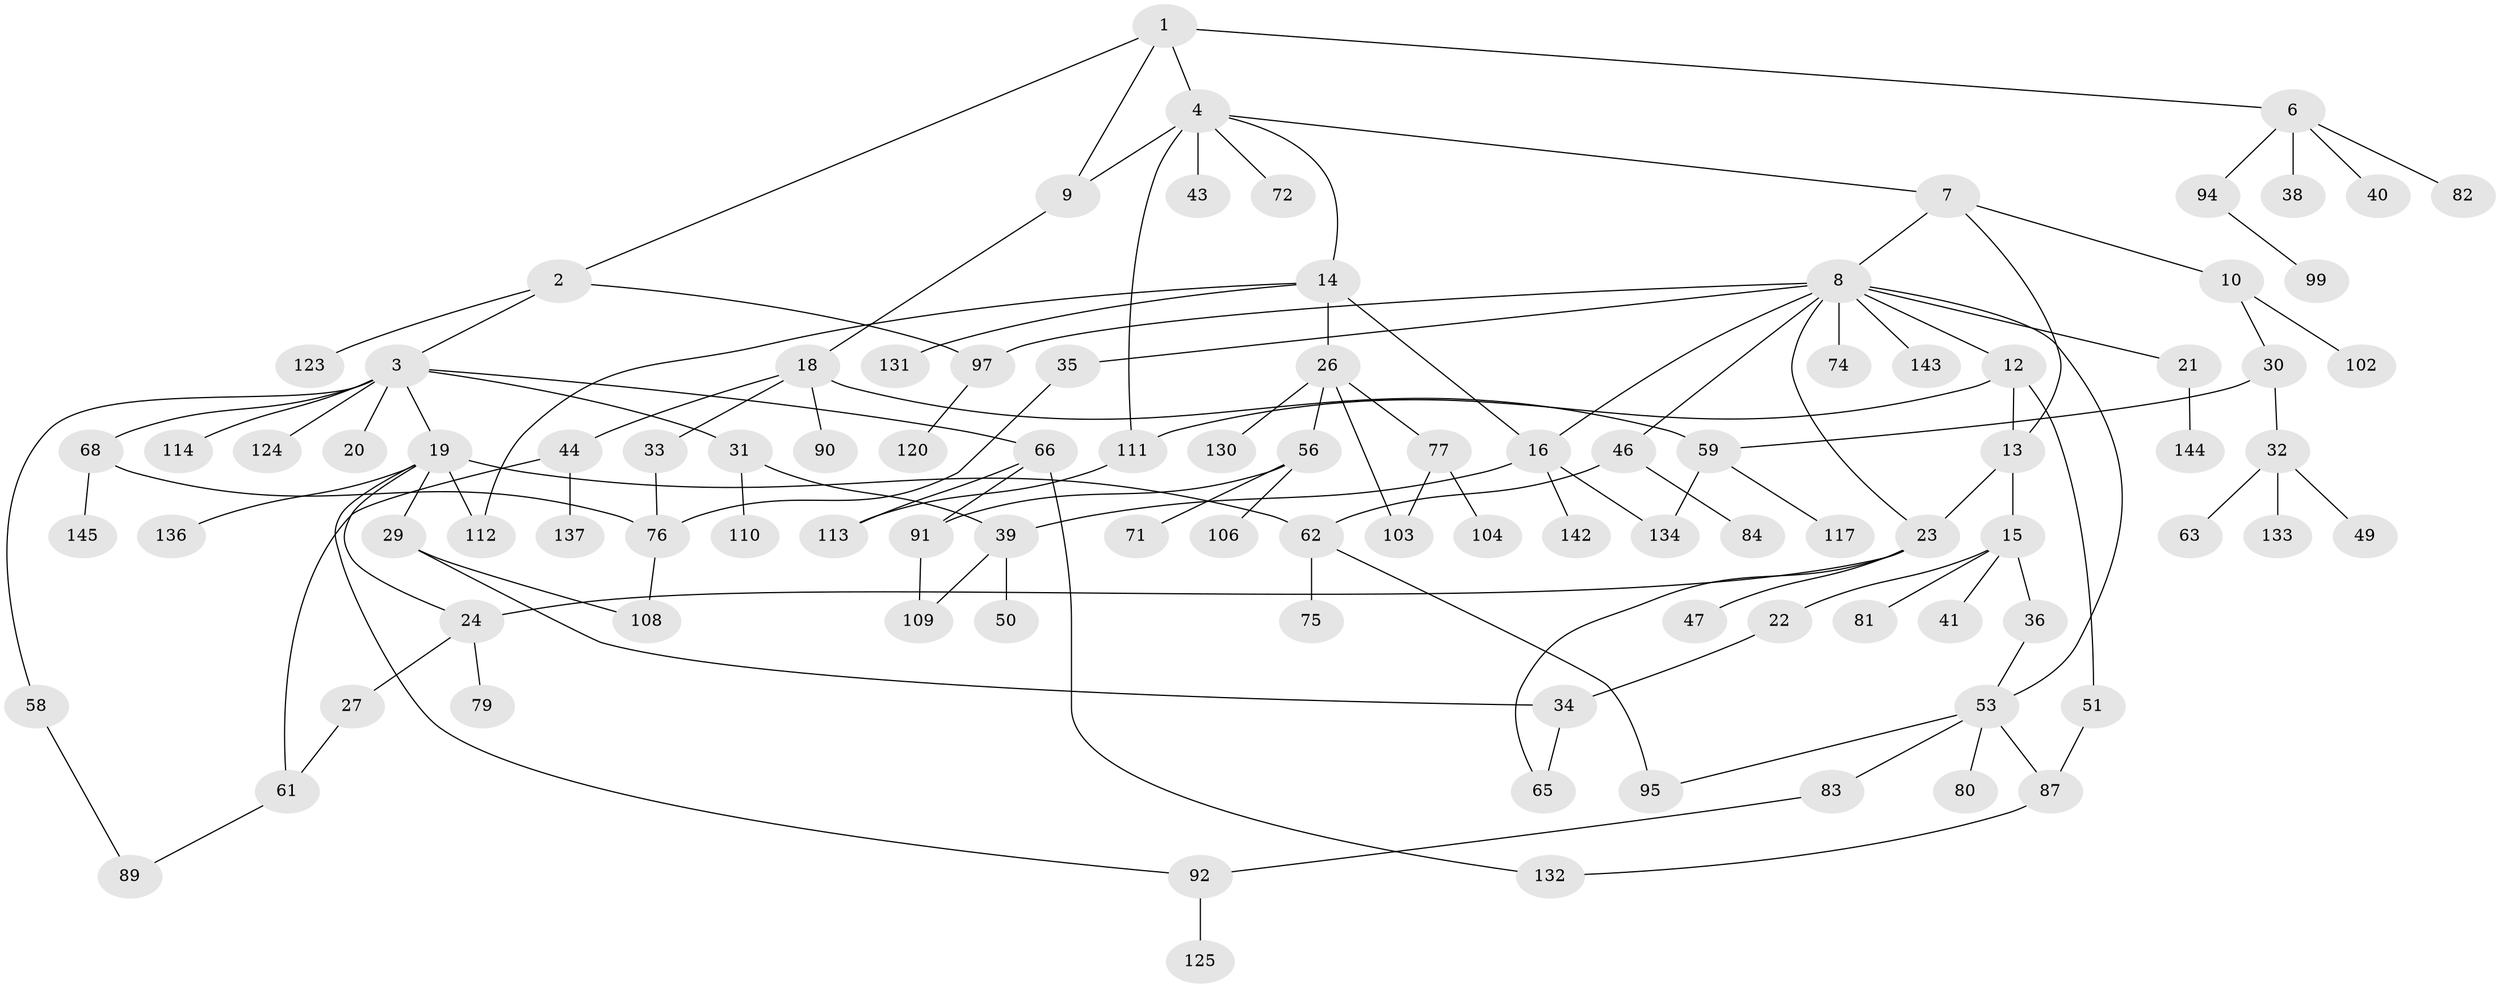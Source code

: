 // original degree distribution, {4: 0.1103448275862069, 6: 0.027586206896551724, 8: 0.013793103448275862, 5: 0.06206896551724138, 3: 0.15862068965517243, 2: 0.2413793103448276, 1: 0.38620689655172413}
// Generated by graph-tools (version 1.1) at 2025/10/02/27/25 16:10:52]
// undirected, 100 vertices, 127 edges
graph export_dot {
graph [start="1"]
  node [color=gray90,style=filled];
  1;
  2 [super="+140"];
  3 [super="+5"];
  4 [super="+126"];
  6 [super="+101"];
  7;
  8 [super="+11"];
  9 [super="+48"];
  10 [super="+119"];
  12 [super="+37"];
  13 [super="+69"];
  14 [super="+45"];
  15 [super="+60"];
  16 [super="+17"];
  18;
  19 [super="+88"];
  20 [super="+25"];
  21 [super="+122"];
  22;
  23 [super="+28"];
  24 [super="+42"];
  26 [super="+85"];
  27;
  29;
  30;
  31;
  32 [super="+54"];
  33 [super="+86"];
  34 [super="+129"];
  35 [super="+64"];
  36 [super="+107"];
  38;
  39 [super="+52"];
  40;
  41 [super="+100"];
  43;
  44 [super="+55"];
  46 [super="+78"];
  47;
  49;
  50;
  51;
  53 [super="+70"];
  56 [super="+57"];
  58 [super="+115"];
  59 [super="+73"];
  61 [super="+128"];
  62;
  63;
  65 [super="+67"];
  66 [super="+98"];
  68 [super="+116"];
  71;
  72;
  74;
  75;
  76 [super="+93"];
  77;
  79;
  80;
  81;
  82;
  83;
  84;
  87 [super="+127"];
  89 [super="+96"];
  90;
  91;
  92 [super="+121"];
  94 [super="+105"];
  95;
  97 [super="+141"];
  99;
  102;
  103;
  104 [super="+135"];
  106;
  108;
  109 [super="+118"];
  110;
  111 [super="+138"];
  112;
  113;
  114;
  117;
  120;
  123 [super="+139"];
  124;
  125;
  130;
  131;
  132;
  133;
  134;
  136;
  137;
  142;
  143;
  144;
  145;
  1 -- 2;
  1 -- 4;
  1 -- 6;
  1 -- 9;
  2 -- 3;
  2 -- 123;
  2 -- 97;
  3 -- 31;
  3 -- 58;
  3 -- 66;
  3 -- 68;
  3 -- 114;
  3 -- 19;
  3 -- 20;
  3 -- 124;
  4 -- 7;
  4 -- 14;
  4 -- 43;
  4 -- 72;
  4 -- 9;
  4 -- 111;
  6 -- 38;
  6 -- 40;
  6 -- 82;
  6 -- 94;
  7 -- 8;
  7 -- 10;
  7 -- 13;
  8 -- 16;
  8 -- 21;
  8 -- 35;
  8 -- 46;
  8 -- 97;
  8 -- 143;
  8 -- 53;
  8 -- 23;
  8 -- 74;
  8 -- 12;
  9 -- 18;
  10 -- 30;
  10 -- 102;
  12 -- 111;
  12 -- 13;
  12 -- 51;
  13 -- 15;
  13 -- 23;
  14 -- 26;
  14 -- 112;
  14 -- 131;
  14 -- 16;
  15 -- 22;
  15 -- 36;
  15 -- 41;
  15 -- 81;
  16 -- 142;
  16 -- 39;
  16 -- 134;
  18 -- 33;
  18 -- 44;
  18 -- 59;
  18 -- 90;
  19 -- 24;
  19 -- 29;
  19 -- 136;
  19 -- 92;
  19 -- 112;
  19 -- 62;
  21 -- 144;
  22 -- 34;
  23 -- 24;
  23 -- 47;
  23 -- 65;
  24 -- 27;
  24 -- 79;
  26 -- 56;
  26 -- 77;
  26 -- 103;
  26 -- 130;
  27 -- 61;
  29 -- 34;
  29 -- 108;
  30 -- 32;
  30 -- 59;
  31 -- 39;
  31 -- 110;
  32 -- 49;
  32 -- 133;
  32 -- 63;
  33 -- 76;
  34 -- 65;
  35 -- 76;
  36 -- 53;
  39 -- 50;
  39 -- 109;
  44 -- 61;
  44 -- 137;
  46 -- 62;
  46 -- 84;
  51 -- 87;
  53 -- 80;
  53 -- 95;
  53 -- 83;
  53 -- 87;
  56 -- 106;
  56 -- 91;
  56 -- 71;
  58 -- 89;
  59 -- 134;
  59 -- 117;
  61 -- 89;
  62 -- 75;
  62 -- 95;
  66 -- 132;
  66 -- 113;
  66 -- 91;
  68 -- 145;
  68 -- 76;
  76 -- 108;
  77 -- 104;
  77 -- 103;
  83 -- 92;
  87 -- 132;
  91 -- 109;
  92 -- 125;
  94 -- 99;
  97 -- 120;
  111 -- 113;
}
